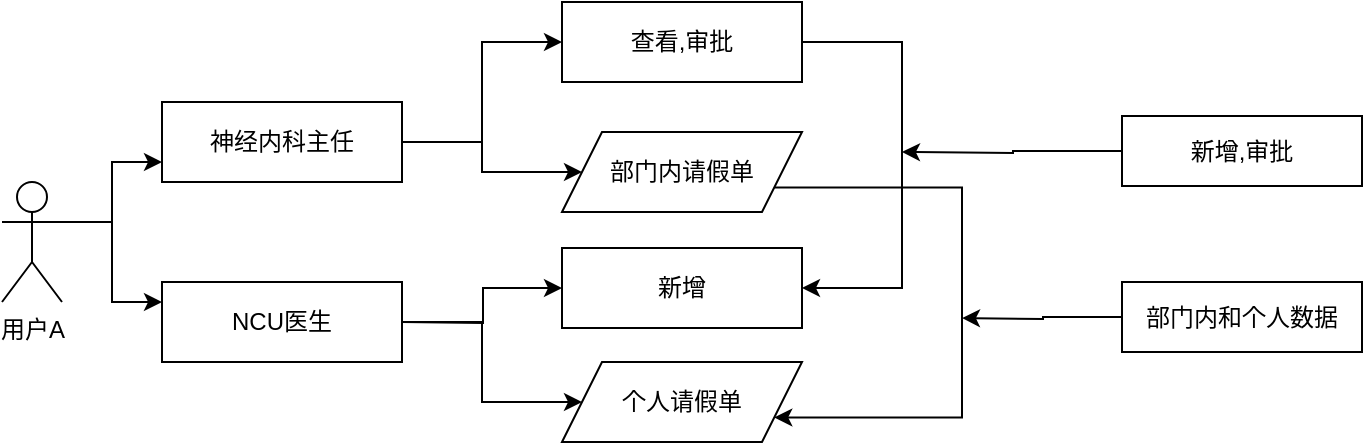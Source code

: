 <mxfile version="14.7.2" type="github">
  <diagram id="sTl9bi6yhetV0yFUT17J" name="Page-1">
    <mxGraphModel dx="1038" dy="547" grid="1" gridSize="10" guides="1" tooltips="1" connect="1" arrows="1" fold="1" page="1" pageScale="1" pageWidth="827" pageHeight="1169" math="0" shadow="0">
      <root>
        <mxCell id="0" />
        <mxCell id="1" parent="0" />
        <mxCell id="MXhHU8DbnIN5sgEQN85g-6" style="edgeStyle=orthogonalEdgeStyle;rounded=0;orthogonalLoop=1;jettySize=auto;html=1;exitX=1;exitY=0.333;exitDx=0;exitDy=0;exitPerimeter=0;entryX=0;entryY=0.75;entryDx=0;entryDy=0;" edge="1" parent="1" source="MXhHU8DbnIN5sgEQN85g-1" target="MXhHU8DbnIN5sgEQN85g-4">
          <mxGeometry relative="1" as="geometry" />
        </mxCell>
        <mxCell id="MXhHU8DbnIN5sgEQN85g-7" style="edgeStyle=orthogonalEdgeStyle;rounded=0;orthogonalLoop=1;jettySize=auto;html=1;exitX=1;exitY=0.333;exitDx=0;exitDy=0;exitPerimeter=0;entryX=0;entryY=0.25;entryDx=0;entryDy=0;" edge="1" parent="1" source="MXhHU8DbnIN5sgEQN85g-1" target="MXhHU8DbnIN5sgEQN85g-5">
          <mxGeometry relative="1" as="geometry" />
        </mxCell>
        <mxCell id="MXhHU8DbnIN5sgEQN85g-1" value="用户A" style="shape=umlActor;verticalLabelPosition=bottom;verticalAlign=top;html=1;outlineConnect=0;" vertex="1" parent="1">
          <mxGeometry x="60" y="210" width="30" height="60" as="geometry" />
        </mxCell>
        <mxCell id="MXhHU8DbnIN5sgEQN85g-10" style="edgeStyle=orthogonalEdgeStyle;rounded=0;orthogonalLoop=1;jettySize=auto;html=1;exitX=1;exitY=0.5;exitDx=0;exitDy=0;entryX=0;entryY=0.5;entryDx=0;entryDy=0;" edge="1" parent="1" source="MXhHU8DbnIN5sgEQN85g-4" target="MXhHU8DbnIN5sgEQN85g-8">
          <mxGeometry relative="1" as="geometry" />
        </mxCell>
        <mxCell id="MXhHU8DbnIN5sgEQN85g-11" style="edgeStyle=orthogonalEdgeStyle;rounded=0;orthogonalLoop=1;jettySize=auto;html=1;exitX=1;exitY=0.5;exitDx=0;exitDy=0;entryX=0;entryY=0.5;entryDx=0;entryDy=0;" edge="1" parent="1" source="MXhHU8DbnIN5sgEQN85g-4" target="MXhHU8DbnIN5sgEQN85g-9">
          <mxGeometry relative="1" as="geometry" />
        </mxCell>
        <mxCell id="MXhHU8DbnIN5sgEQN85g-4" value="神经内科主任" style="rounded=0;whiteSpace=wrap;html=1;" vertex="1" parent="1">
          <mxGeometry x="140" y="170" width="120" height="40" as="geometry" />
        </mxCell>
        <mxCell id="MXhHU8DbnIN5sgEQN85g-15" style="edgeStyle=orthogonalEdgeStyle;rounded=0;orthogonalLoop=1;jettySize=auto;html=1;exitX=1;exitY=0.5;exitDx=0;exitDy=0;" edge="1" parent="1" source="MXhHU8DbnIN5sgEQN85g-5" target="MXhHU8DbnIN5sgEQN85g-14">
          <mxGeometry relative="1" as="geometry" />
        </mxCell>
        <mxCell id="MXhHU8DbnIN5sgEQN85g-5" value="NCU医生" style="rounded=0;whiteSpace=wrap;html=1;" vertex="1" parent="1">
          <mxGeometry x="140" y="260" width="120" height="40" as="geometry" />
        </mxCell>
        <mxCell id="MXhHU8DbnIN5sgEQN85g-16" style="edgeStyle=orthogonalEdgeStyle;rounded=0;orthogonalLoop=1;jettySize=auto;html=1;exitX=1;exitY=0.5;exitDx=0;exitDy=0;entryX=1;entryY=0.5;entryDx=0;entryDy=0;" edge="1" parent="1" source="MXhHU8DbnIN5sgEQN85g-8" target="MXhHU8DbnIN5sgEQN85g-13">
          <mxGeometry relative="1" as="geometry">
            <Array as="points">
              <mxPoint x="510" y="140" />
              <mxPoint x="510" y="263" />
            </Array>
          </mxGeometry>
        </mxCell>
        <mxCell id="MXhHU8DbnIN5sgEQN85g-8" value="查看,审批" style="rounded=0;whiteSpace=wrap;html=1;" vertex="1" parent="1">
          <mxGeometry x="340" y="120" width="120" height="40" as="geometry" />
        </mxCell>
        <mxCell id="MXhHU8DbnIN5sgEQN85g-17" style="edgeStyle=orthogonalEdgeStyle;rounded=0;orthogonalLoop=1;jettySize=auto;html=1;exitX=1;exitY=0.75;exitDx=0;exitDy=0;entryX=1;entryY=0.75;entryDx=0;entryDy=0;" edge="1" parent="1" source="MXhHU8DbnIN5sgEQN85g-9" target="MXhHU8DbnIN5sgEQN85g-14">
          <mxGeometry relative="1" as="geometry">
            <Array as="points">
              <mxPoint x="540" y="213" />
              <mxPoint x="540" y="328" />
            </Array>
          </mxGeometry>
        </mxCell>
        <mxCell id="MXhHU8DbnIN5sgEQN85g-9" value="部门内请假单" style="shape=parallelogram;perimeter=parallelogramPerimeter;whiteSpace=wrap;html=1;fixedSize=1;" vertex="1" parent="1">
          <mxGeometry x="340" y="185" width="120" height="40" as="geometry" />
        </mxCell>
        <mxCell id="MXhHU8DbnIN5sgEQN85g-12" style="edgeStyle=orthogonalEdgeStyle;rounded=0;orthogonalLoop=1;jettySize=auto;html=1;exitX=1;exitY=0.5;exitDx=0;exitDy=0;entryX=0;entryY=0.5;entryDx=0;entryDy=0;" edge="1" parent="1" target="MXhHU8DbnIN5sgEQN85g-13">
          <mxGeometry relative="1" as="geometry">
            <mxPoint x="260" y="280" as="sourcePoint" />
          </mxGeometry>
        </mxCell>
        <mxCell id="MXhHU8DbnIN5sgEQN85g-13" value="新增" style="rounded=0;whiteSpace=wrap;html=1;" vertex="1" parent="1">
          <mxGeometry x="340" y="243" width="120" height="40" as="geometry" />
        </mxCell>
        <mxCell id="MXhHU8DbnIN5sgEQN85g-14" value="个人请假单" style="shape=parallelogram;perimeter=parallelogramPerimeter;whiteSpace=wrap;html=1;fixedSize=1;" vertex="1" parent="1">
          <mxGeometry x="340" y="300" width="120" height="40" as="geometry" />
        </mxCell>
        <mxCell id="MXhHU8DbnIN5sgEQN85g-19" style="edgeStyle=orthogonalEdgeStyle;rounded=0;orthogonalLoop=1;jettySize=auto;html=1;exitX=0;exitY=0.5;exitDx=0;exitDy=0;" edge="1" parent="1" source="MXhHU8DbnIN5sgEQN85g-18">
          <mxGeometry relative="1" as="geometry">
            <mxPoint x="510" y="195" as="targetPoint" />
          </mxGeometry>
        </mxCell>
        <mxCell id="MXhHU8DbnIN5sgEQN85g-18" value="新增,审批" style="rounded=0;whiteSpace=wrap;html=1;" vertex="1" parent="1">
          <mxGeometry x="620" y="177" width="120" height="35" as="geometry" />
        </mxCell>
        <mxCell id="MXhHU8DbnIN5sgEQN85g-21" style="edgeStyle=orthogonalEdgeStyle;rounded=0;orthogonalLoop=1;jettySize=auto;html=1;exitX=0;exitY=0.5;exitDx=0;exitDy=0;" edge="1" parent="1" source="MXhHU8DbnIN5sgEQN85g-20">
          <mxGeometry relative="1" as="geometry">
            <mxPoint x="540" y="278" as="targetPoint" />
          </mxGeometry>
        </mxCell>
        <mxCell id="MXhHU8DbnIN5sgEQN85g-20" value="部门内和个人数据" style="rounded=0;whiteSpace=wrap;html=1;" vertex="1" parent="1">
          <mxGeometry x="620" y="260" width="120" height="35" as="geometry" />
        </mxCell>
      </root>
    </mxGraphModel>
  </diagram>
</mxfile>

